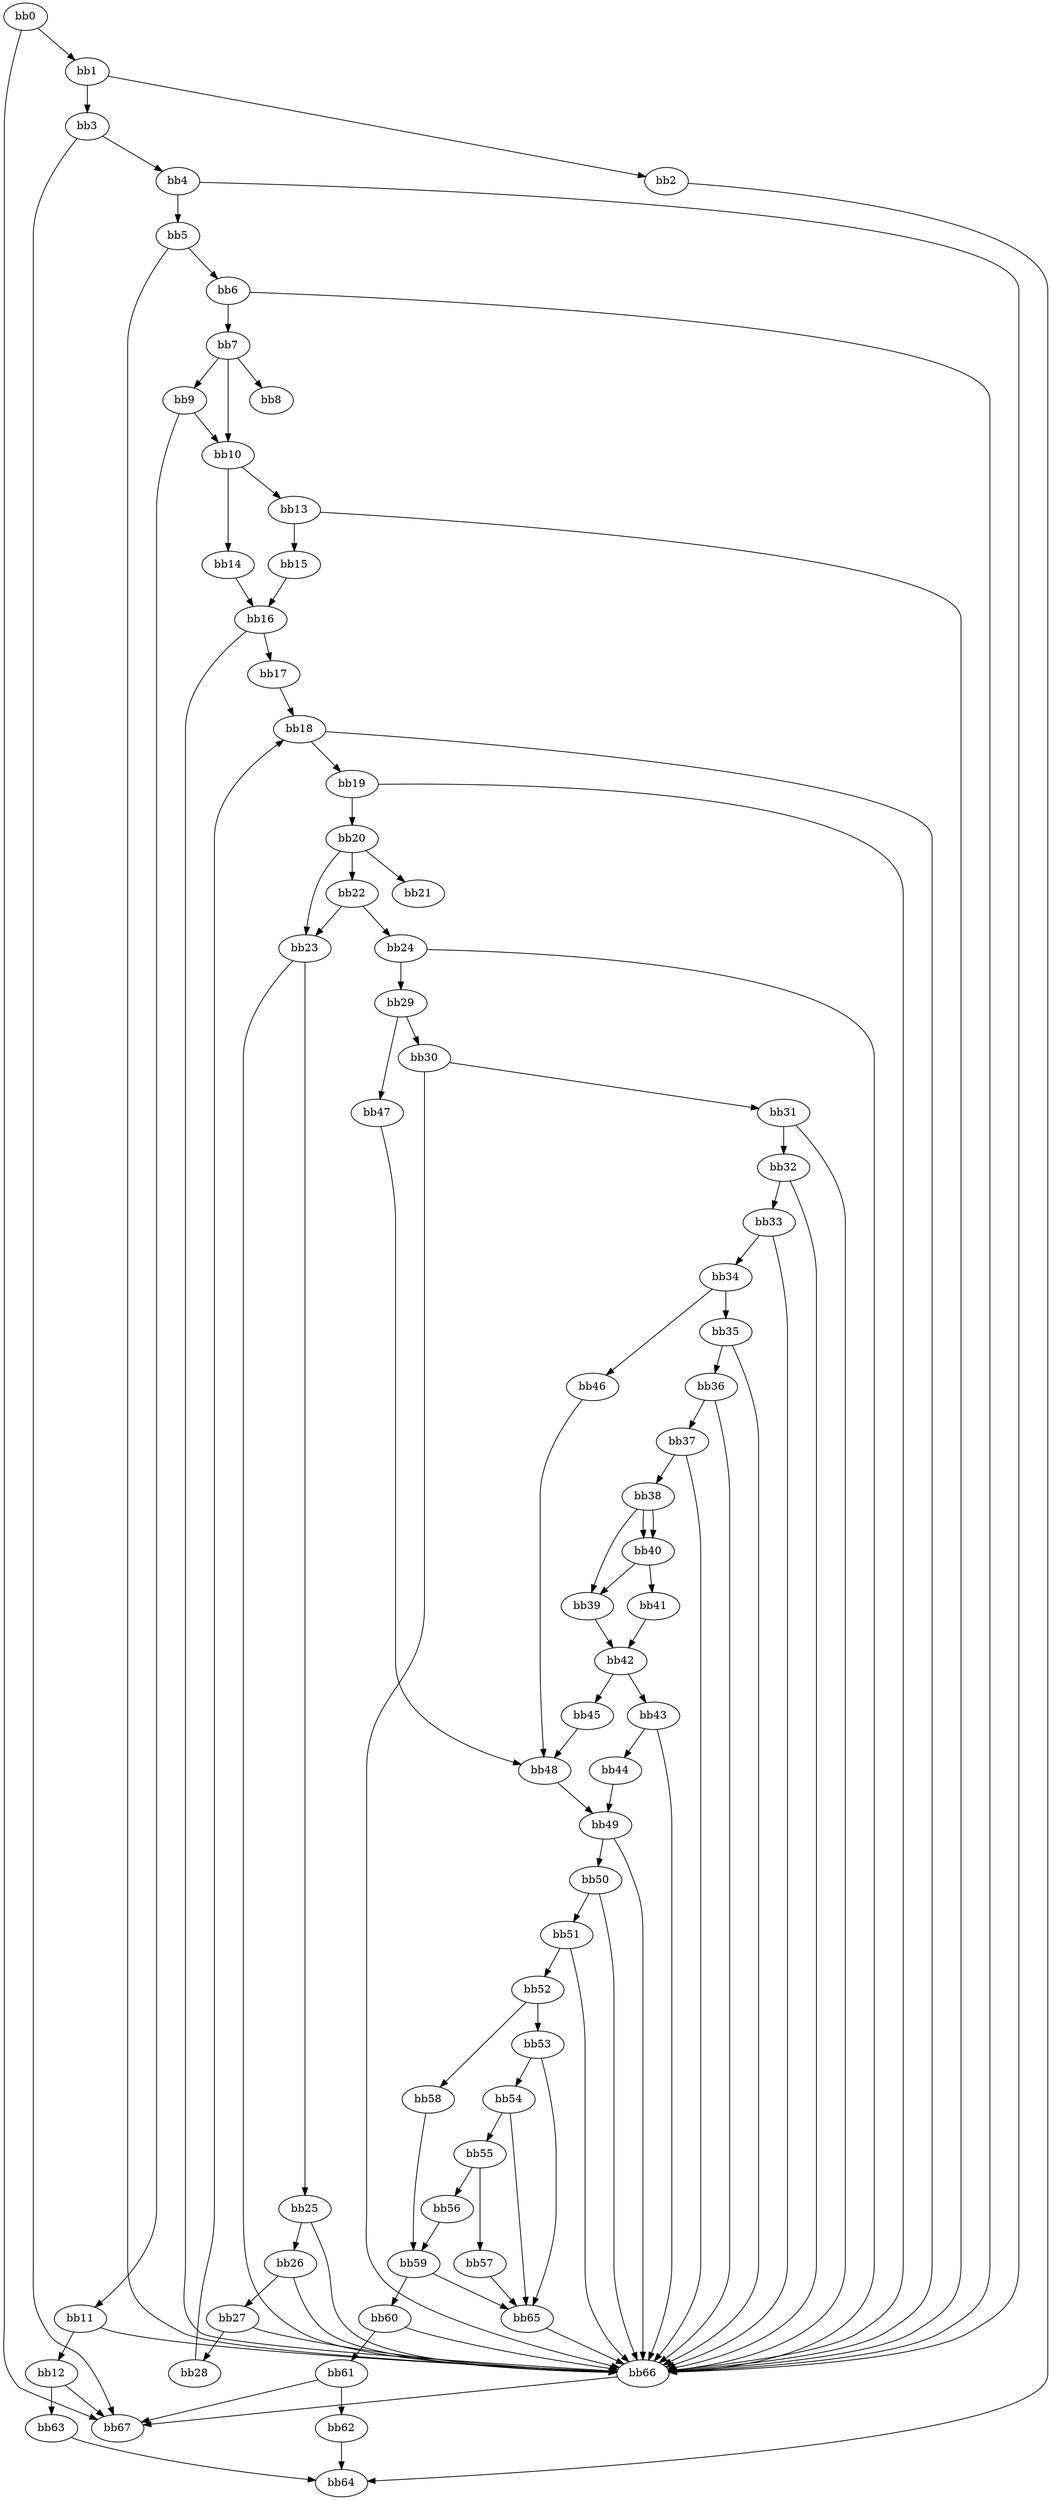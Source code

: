 digraph {
    0 [ label = "bb0\l" ]
    1 [ label = "bb1\l" ]
    2 [ label = "bb2\l" ]
    3 [ label = "bb3\l" ]
    4 [ label = "bb4\l" ]
    5 [ label = "bb5\l" ]
    6 [ label = "bb6\l" ]
    7 [ label = "bb7\l" ]
    8 [ label = "bb8\l" ]
    9 [ label = "bb9\l" ]
    10 [ label = "bb10\l" ]
    11 [ label = "bb11\l" ]
    12 [ label = "bb12\l" ]
    13 [ label = "bb13\l" ]
    14 [ label = "bb14\l" ]
    15 [ label = "bb15\l" ]
    16 [ label = "bb16\l" ]
    17 [ label = "bb17\l" ]
    18 [ label = "bb18\l" ]
    19 [ label = "bb19\l" ]
    20 [ label = "bb20\l" ]
    21 [ label = "bb21\l" ]
    22 [ label = "bb22\l" ]
    23 [ label = "bb23\l" ]
    24 [ label = "bb24\l" ]
    25 [ label = "bb25\l" ]
    26 [ label = "bb26\l" ]
    27 [ label = "bb27\l" ]
    28 [ label = "bb28\l" ]
    29 [ label = "bb29\l" ]
    30 [ label = "bb30\l" ]
    31 [ label = "bb31\l" ]
    32 [ label = "bb32\l" ]
    33 [ label = "bb33\l" ]
    34 [ label = "bb34\l" ]
    35 [ label = "bb35\l" ]
    36 [ label = "bb36\l" ]
    37 [ label = "bb37\l" ]
    38 [ label = "bb38\l" ]
    39 [ label = "bb39\l" ]
    40 [ label = "bb40\l" ]
    41 [ label = "bb41\l" ]
    42 [ label = "bb42\l" ]
    43 [ label = "bb43\l" ]
    44 [ label = "bb44\l" ]
    45 [ label = "bb45\l" ]
    46 [ label = "bb46\l" ]
    47 [ label = "bb47\l" ]
    48 [ label = "bb48\l" ]
    49 [ label = "bb49\l" ]
    50 [ label = "bb50\l" ]
    51 [ label = "bb51\l" ]
    52 [ label = "bb52\l" ]
    53 [ label = "bb53\l" ]
    54 [ label = "bb54\l" ]
    55 [ label = "bb55\l" ]
    56 [ label = "bb56\l" ]
    57 [ label = "bb57\l" ]
    58 [ label = "bb58\l" ]
    59 [ label = "bb59\l" ]
    60 [ label = "bb60\l" ]
    61 [ label = "bb61\l" ]
    62 [ label = "bb62\l" ]
    63 [ label = "bb63\l" ]
    64 [ label = "bb64\l" ]
    65 [ label = "bb65\l" ]
    66 [ label = "bb66\l" ]
    67 [ label = "bb67\l" ]
    0 -> 1 [ ]
    0 -> 67 [ ]
    1 -> 2 [ ]
    1 -> 3 [ ]
    2 -> 64 [ ]
    3 -> 4 [ ]
    3 -> 67 [ ]
    4 -> 5 [ ]
    4 -> 66 [ ]
    5 -> 6 [ ]
    5 -> 66 [ ]
    6 -> 7 [ ]
    6 -> 66 [ ]
    7 -> 8 [ ]
    7 -> 9 [ ]
    7 -> 10 [ ]
    9 -> 10 [ ]
    9 -> 11 [ ]
    10 -> 13 [ ]
    10 -> 14 [ ]
    11 -> 12 [ ]
    11 -> 66 [ ]
    12 -> 63 [ ]
    12 -> 67 [ ]
    13 -> 15 [ ]
    13 -> 66 [ ]
    14 -> 16 [ ]
    15 -> 16 [ ]
    16 -> 17 [ ]
    16 -> 66 [ ]
    17 -> 18 [ ]
    18 -> 19 [ ]
    18 -> 66 [ ]
    19 -> 20 [ ]
    19 -> 66 [ ]
    20 -> 21 [ ]
    20 -> 22 [ ]
    20 -> 23 [ ]
    22 -> 23 [ ]
    22 -> 24 [ ]
    23 -> 25 [ ]
    23 -> 66 [ ]
    24 -> 29 [ ]
    24 -> 66 [ ]
    25 -> 26 [ ]
    25 -> 66 [ ]
    26 -> 27 [ ]
    26 -> 66 [ ]
    27 -> 28 [ ]
    27 -> 66 [ ]
    28 -> 18 [ ]
    29 -> 30 [ ]
    29 -> 47 [ ]
    30 -> 31 [ ]
    30 -> 66 [ ]
    31 -> 32 [ ]
    31 -> 66 [ ]
    32 -> 33 [ ]
    32 -> 66 [ ]
    33 -> 34 [ ]
    33 -> 66 [ ]
    34 -> 35 [ ]
    34 -> 46 [ ]
    35 -> 36 [ ]
    35 -> 66 [ ]
    36 -> 37 [ ]
    36 -> 66 [ ]
    37 -> 38 [ ]
    37 -> 66 [ ]
    38 -> 39 [ ]
    38 -> 40 [ ]
    38 -> 40 [ ]
    39 -> 42 [ ]
    40 -> 39 [ ]
    40 -> 41 [ ]
    41 -> 42 [ ]
    42 -> 43 [ ]
    42 -> 45 [ ]
    43 -> 44 [ ]
    43 -> 66 [ ]
    44 -> 49 [ ]
    45 -> 48 [ ]
    46 -> 48 [ ]
    47 -> 48 [ ]
    48 -> 49 [ ]
    49 -> 50 [ ]
    49 -> 66 [ ]
    50 -> 51 [ ]
    50 -> 66 [ ]
    51 -> 52 [ ]
    51 -> 66 [ ]
    52 -> 53 [ ]
    52 -> 58 [ ]
    53 -> 54 [ ]
    53 -> 65 [ ]
    54 -> 55 [ ]
    54 -> 65 [ ]
    55 -> 56 [ ]
    55 -> 57 [ ]
    56 -> 59 [ ]
    57 -> 65 [ ]
    58 -> 59 [ ]
    59 -> 60 [ ]
    59 -> 65 [ ]
    60 -> 61 [ ]
    60 -> 66 [ ]
    61 -> 62 [ ]
    61 -> 67 [ ]
    62 -> 64 [ ]
    63 -> 64 [ ]
    65 -> 66 [ ]
    66 -> 67 [ ]
}

